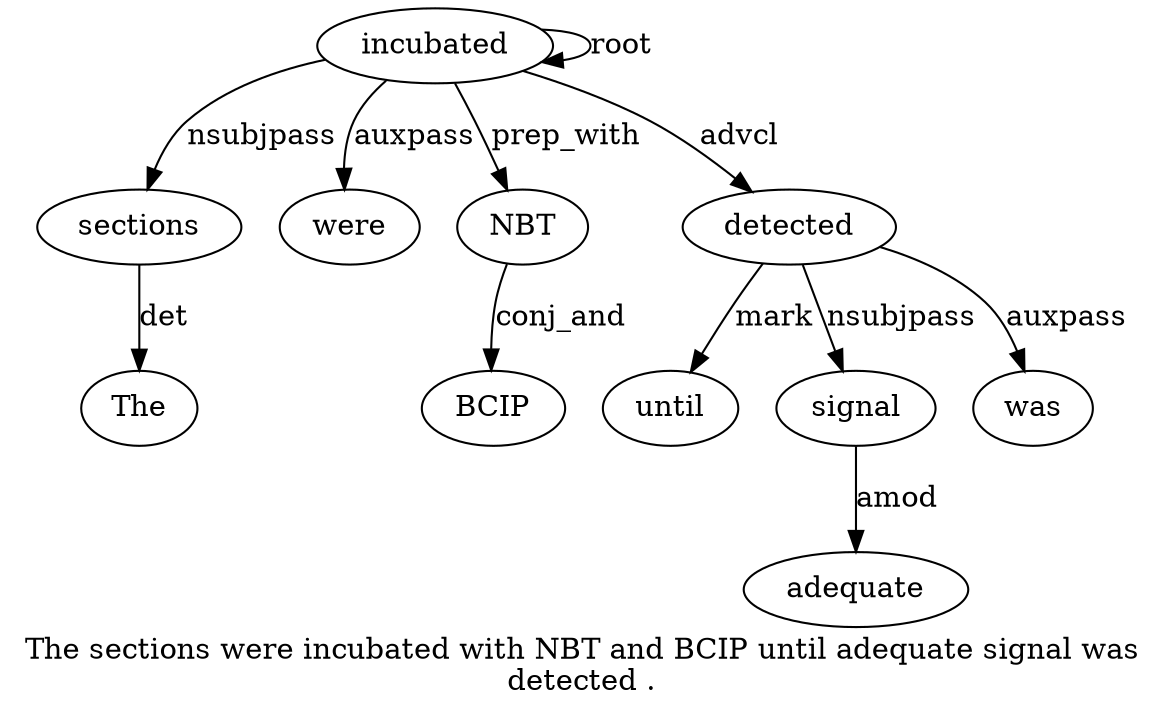 digraph "The sections were incubated with NBT and BCIP until adequate signal was detected ." {
label="The sections were incubated with NBT and BCIP until adequate signal was
detected .";
sections2 [style=filled, fillcolor=white, label=sections];
The1 [style=filled, fillcolor=white, label=The];
sections2 -> The1  [label=det];
incubated4 [style=filled, fillcolor=white, label=incubated];
incubated4 -> sections2  [label=nsubjpass];
were3 [style=filled, fillcolor=white, label=were];
incubated4 -> were3  [label=auxpass];
incubated4 -> incubated4  [label=root];
NBT6 [style=filled, fillcolor=white, label=NBT];
incubated4 -> NBT6  [label=prep_with];
BCIP8 [style=filled, fillcolor=white, label=BCIP];
NBT6 -> BCIP8  [label=conj_and];
detected13 [style=filled, fillcolor=white, label=detected];
until9 [style=filled, fillcolor=white, label=until];
detected13 -> until9  [label=mark];
signal11 [style=filled, fillcolor=white, label=signal];
adequate10 [style=filled, fillcolor=white, label=adequate];
signal11 -> adequate10  [label=amod];
detected13 -> signal11  [label=nsubjpass];
was12 [style=filled, fillcolor=white, label=was];
detected13 -> was12  [label=auxpass];
incubated4 -> detected13  [label=advcl];
}
